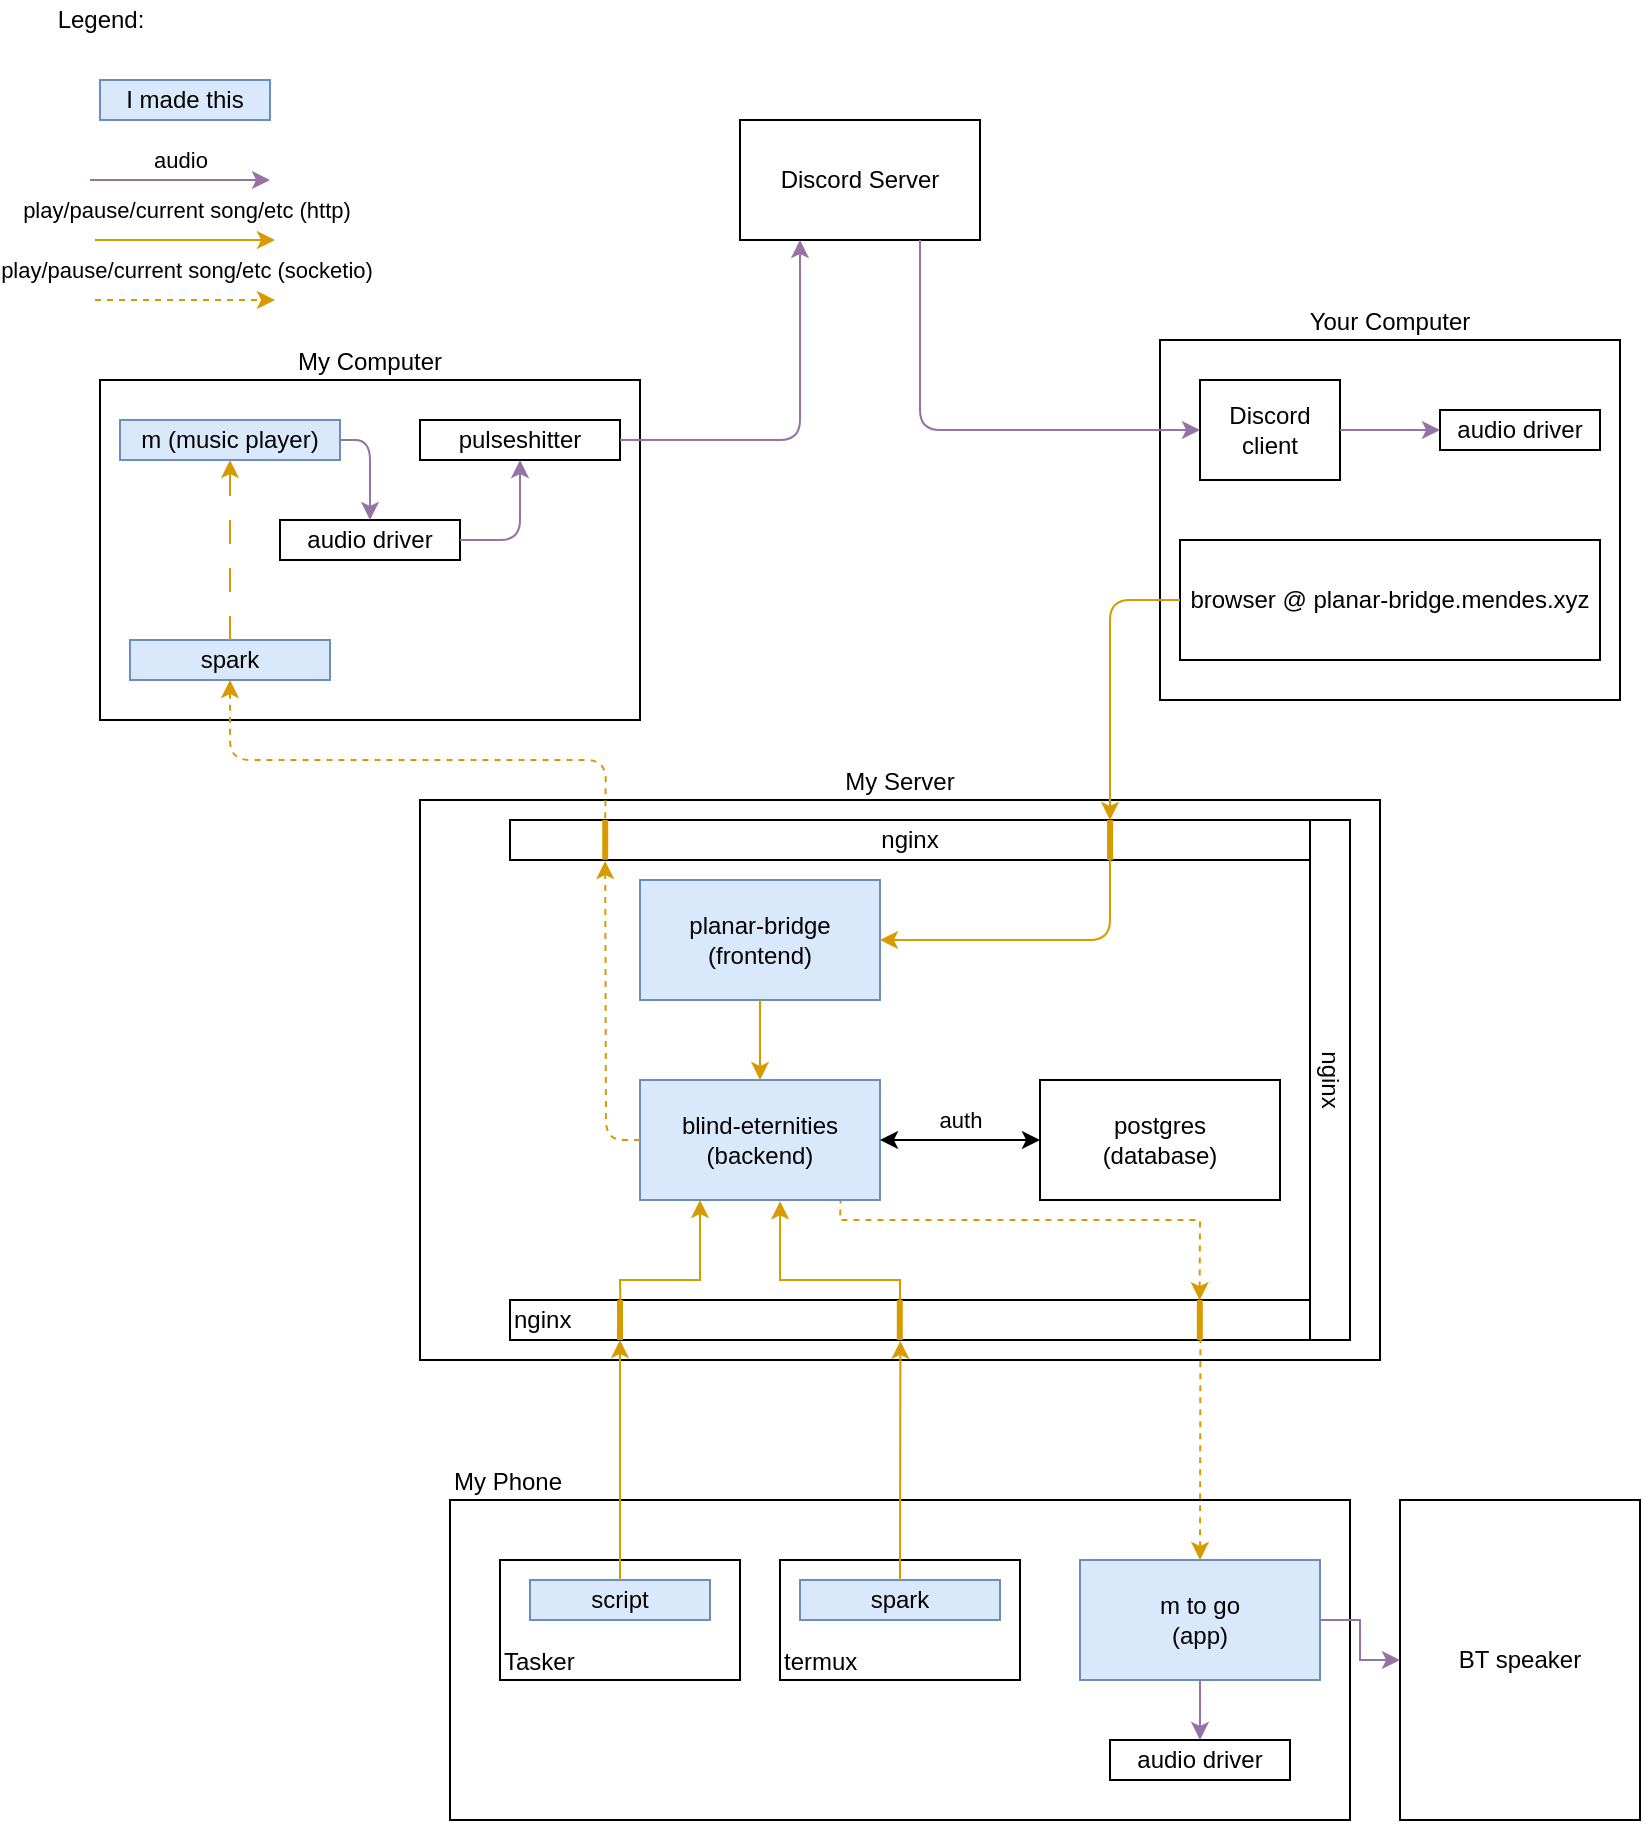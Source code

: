 <mxfile version="24.7.13">
  <diagram id="N479x6U3nSzE36vKQDn_" name="Page-1">
    <mxGraphModel dx="1708" dy="989" grid="1" gridSize="10" guides="1" tooltips="1" connect="1" arrows="1" fold="1" page="1" pageScale="1" pageWidth="850" pageHeight="1100" math="0" shadow="0">
      <root>
        <mxCell id="0" />
        <mxCell id="1" parent="0" />
        <mxCell id="A97Bwt0FANiJN-JmYhUW-1" value="My Computer" style="rounded=0;whiteSpace=wrap;html=1;labelPosition=center;verticalLabelPosition=top;align=center;verticalAlign=bottom;" parent="1" vertex="1">
          <mxGeometry x="50" y="510" width="270" height="170" as="geometry" />
        </mxCell>
        <mxCell id="A97Bwt0FANiJN-JmYhUW-2" value="m (music player)" style="rounded=0;whiteSpace=wrap;html=1;fillColor=#dae8fc;strokeColor=#6c8ebf;" parent="1" vertex="1">
          <mxGeometry x="60" y="530" width="110" height="20" as="geometry" />
        </mxCell>
        <mxCell id="A97Bwt0FANiJN-JmYhUW-3" value="pulseshitter" style="rounded=0;whiteSpace=wrap;html=1;" parent="1" vertex="1">
          <mxGeometry x="210" y="530" width="100" height="20" as="geometry" />
        </mxCell>
        <mxCell id="A97Bwt0FANiJN-JmYhUW-4" value="audio driver" style="rounded=0;whiteSpace=wrap;html=1;" parent="1" vertex="1">
          <mxGeometry x="140" y="580" width="90" height="20" as="geometry" />
        </mxCell>
        <mxCell id="A97Bwt0FANiJN-JmYhUW-5" value="Discord Server" style="rounded=0;whiteSpace=wrap;html=1;" parent="1" vertex="1">
          <mxGeometry x="370" y="380" width="120" height="60" as="geometry" />
        </mxCell>
        <mxCell id="A97Bwt0FANiJN-JmYhUW-6" value="Your Computer" style="rounded=0;whiteSpace=wrap;html=1;labelPosition=center;verticalLabelPosition=top;align=center;verticalAlign=bottom;" parent="1" vertex="1">
          <mxGeometry x="580" y="490" width="230" height="180" as="geometry" />
        </mxCell>
        <mxCell id="A97Bwt0FANiJN-JmYhUW-7" value="Discord client" style="rounded=0;whiteSpace=wrap;html=1;" parent="1" vertex="1">
          <mxGeometry x="600" y="510" width="70" height="50" as="geometry" />
        </mxCell>
        <mxCell id="A97Bwt0FANiJN-JmYhUW-8" value="audio driver" style="rounded=0;whiteSpace=wrap;html=1;" parent="1" vertex="1">
          <mxGeometry x="720" y="525" width="80" height="20" as="geometry" />
        </mxCell>
        <mxCell id="A97Bwt0FANiJN-JmYhUW-9" value="browser @ planar-bridge.mendes.xyz" style="rounded=0;whiteSpace=wrap;html=1;" parent="1" vertex="1">
          <mxGeometry x="590" y="590" width="210" height="60" as="geometry" />
        </mxCell>
        <mxCell id="A97Bwt0FANiJN-JmYhUW-10" value="My Server" style="rounded=0;whiteSpace=wrap;html=1;labelPosition=center;verticalLabelPosition=top;align=center;verticalAlign=bottom;" parent="1" vertex="1">
          <mxGeometry x="210" y="720" width="480" height="280" as="geometry" />
        </mxCell>
        <mxCell id="A97Bwt0FANiJN-JmYhUW-11" value="planar-bridge (frontend)" style="rounded=0;whiteSpace=wrap;html=1;fillColor=#dae8fc;strokeColor=#6c8ebf;" parent="1" vertex="1">
          <mxGeometry x="320" y="760" width="120" height="60" as="geometry" />
        </mxCell>
        <mxCell id="A97Bwt0FANiJN-JmYhUW-12" value="spark" style="rounded=0;whiteSpace=wrap;html=1;fillColor=#dae8fc;strokeColor=#6c8ebf;" parent="1" vertex="1">
          <mxGeometry x="65" y="640" width="100" height="20" as="geometry" />
        </mxCell>
        <mxCell id="A97Bwt0FANiJN-JmYhUW-13" value="blind-eternities&lt;br&gt;(backend)" style="rounded=0;whiteSpace=wrap;html=1;fillColor=#dae8fc;strokeColor=#6c8ebf;" parent="1" vertex="1">
          <mxGeometry x="320" y="860" width="120" height="60" as="geometry" />
        </mxCell>
        <mxCell id="A97Bwt0FANiJN-JmYhUW-14" value="postgres&lt;br&gt;(database)" style="rounded=0;whiteSpace=wrap;html=1;" parent="1" vertex="1">
          <mxGeometry x="520" y="860" width="120" height="60" as="geometry" />
        </mxCell>
        <mxCell id="A97Bwt0FANiJN-JmYhUW-15" value="nginx" style="rounded=0;whiteSpace=wrap;html=1;" parent="1" vertex="1">
          <mxGeometry x="255" y="730" width="400" height="20" as="geometry" />
        </mxCell>
        <mxCell id="A97Bwt0FANiJN-JmYhUW-16" value="" style="endArrow=classic;startArrow=none;html=1;exitX=0.5;exitY=0;exitDx=0;exitDy=0;entryX=0.5;entryY=1;entryDx=0;entryDy=0;fillColor=#ffe6cc;strokeColor=#d79b00;dashed=1;dashPattern=12 12;startFill=0;" parent="1" source="A97Bwt0FANiJN-JmYhUW-12" target="A97Bwt0FANiJN-JmYhUW-2" edge="1">
          <mxGeometry width="50" height="50" relative="1" as="geometry">
            <mxPoint x="70" y="600" as="sourcePoint" />
            <mxPoint x="120" y="550" as="targetPoint" />
          </mxGeometry>
        </mxCell>
        <mxCell id="A97Bwt0FANiJN-JmYhUW-17" value="" style="endArrow=classic;html=1;exitX=1;exitY=0.5;exitDx=0;exitDy=0;entryX=0.5;entryY=0;entryDx=0;entryDy=0;fillColor=#e1d5e7;strokeColor=#9673a6;" parent="1" source="A97Bwt0FANiJN-JmYhUW-2" target="A97Bwt0FANiJN-JmYhUW-4" edge="1">
          <mxGeometry width="50" height="50" relative="1" as="geometry">
            <mxPoint x="310" y="690" as="sourcePoint" />
            <mxPoint x="360" y="640" as="targetPoint" />
            <Array as="points">
              <mxPoint x="185" y="540" />
            </Array>
          </mxGeometry>
        </mxCell>
        <mxCell id="A97Bwt0FANiJN-JmYhUW-18" value="" style="endArrow=classic;html=1;exitX=1;exitY=0.5;exitDx=0;exitDy=0;entryX=0.5;entryY=1;entryDx=0;entryDy=0;fillColor=#e1d5e7;strokeColor=#9673a6;" parent="1" source="A97Bwt0FANiJN-JmYhUW-4" target="A97Bwt0FANiJN-JmYhUW-3" edge="1">
          <mxGeometry width="50" height="50" relative="1" as="geometry">
            <mxPoint x="310" y="690" as="sourcePoint" />
            <mxPoint x="360" y="640" as="targetPoint" />
            <Array as="points">
              <mxPoint x="260" y="590" />
            </Array>
          </mxGeometry>
        </mxCell>
        <mxCell id="A97Bwt0FANiJN-JmYhUW-19" value="" style="endArrow=classic;html=1;exitX=1;exitY=0.5;exitDx=0;exitDy=0;entryX=0.25;entryY=1;entryDx=0;entryDy=0;fillColor=#e1d5e7;strokeColor=#9673a6;" parent="1" source="A97Bwt0FANiJN-JmYhUW-3" target="A97Bwt0FANiJN-JmYhUW-5" edge="1">
          <mxGeometry width="50" height="50" relative="1" as="geometry">
            <mxPoint x="310" y="540" as="sourcePoint" />
            <mxPoint x="360" y="490" as="targetPoint" />
            <Array as="points">
              <mxPoint x="400" y="540" />
            </Array>
          </mxGeometry>
        </mxCell>
        <mxCell id="A97Bwt0FANiJN-JmYhUW-20" value="" style="endArrow=classic;html=1;exitX=0.75;exitY=1;exitDx=0;exitDy=0;entryX=0;entryY=0.5;entryDx=0;entryDy=0;fillColor=#e1d5e7;strokeColor=#9673a6;" parent="1" source="A97Bwt0FANiJN-JmYhUW-5" target="A97Bwt0FANiJN-JmYhUW-7" edge="1">
          <mxGeometry width="50" height="50" relative="1" as="geometry">
            <mxPoint x="310" y="540" as="sourcePoint" />
            <mxPoint x="360" y="490" as="targetPoint" />
            <Array as="points">
              <mxPoint x="460" y="535" />
            </Array>
          </mxGeometry>
        </mxCell>
        <mxCell id="A97Bwt0FANiJN-JmYhUW-21" value="" style="endArrow=classic;html=1;exitX=1;exitY=0.5;exitDx=0;exitDy=0;entryX=0;entryY=0.5;entryDx=0;entryDy=0;fillColor=#e1d5e7;strokeColor=#9673a6;" parent="1" source="A97Bwt0FANiJN-JmYhUW-7" target="A97Bwt0FANiJN-JmYhUW-8" edge="1">
          <mxGeometry width="50" height="50" relative="1" as="geometry">
            <mxPoint x="310" y="540" as="sourcePoint" />
            <mxPoint x="360" y="490" as="targetPoint" />
          </mxGeometry>
        </mxCell>
        <mxCell id="A97Bwt0FANiJN-JmYhUW-22" value="" style="endArrow=classic;html=1;exitX=0;exitY=0.5;exitDx=0;exitDy=0;entryX=0.75;entryY=0;entryDx=0;entryDy=0;startArrow=none;startFill=0;fillColor=#ffe6cc;strokeColor=#d79b00;" parent="1" source="A97Bwt0FANiJN-JmYhUW-9" target="A97Bwt0FANiJN-JmYhUW-15" edge="1">
          <mxGeometry width="50" height="50" relative="1" as="geometry">
            <mxPoint x="310" y="670" as="sourcePoint" />
            <mxPoint x="360" y="620" as="targetPoint" />
            <Array as="points">
              <mxPoint x="555" y="620" />
            </Array>
          </mxGeometry>
        </mxCell>
        <mxCell id="A97Bwt0FANiJN-JmYhUW-23" value="" style="endArrow=classic;html=1;exitX=0.75;exitY=1;exitDx=0;exitDy=0;entryX=1;entryY=0.5;entryDx=0;entryDy=0;startArrow=none;startFill=0;fillColor=#ffe6cc;strokeColor=#d79b00;" parent="1" source="A97Bwt0FANiJN-JmYhUW-15" target="A97Bwt0FANiJN-JmYhUW-11" edge="1">
          <mxGeometry width="50" height="50" relative="1" as="geometry">
            <mxPoint x="310" y="670" as="sourcePoint" />
            <mxPoint x="360" y="620" as="targetPoint" />
            <Array as="points">
              <mxPoint x="555" y="790" />
            </Array>
          </mxGeometry>
        </mxCell>
        <mxCell id="A97Bwt0FANiJN-JmYhUW-24" value="" style="endArrow=classic;html=1;exitX=0.5;exitY=1;exitDx=0;exitDy=0;entryX=0.5;entryY=0;entryDx=0;entryDy=0;fillColor=#ffe6cc;strokeColor=#d79b00;" parent="1" source="A97Bwt0FANiJN-JmYhUW-11" target="A97Bwt0FANiJN-JmYhUW-13" edge="1">
          <mxGeometry width="50" height="50" relative="1" as="geometry">
            <mxPoint x="310" y="740" as="sourcePoint" />
            <mxPoint x="360" y="690" as="targetPoint" />
          </mxGeometry>
        </mxCell>
        <mxCell id="A97Bwt0FANiJN-JmYhUW-25" value="" style="endArrow=classic;startArrow=classic;html=1;exitX=1;exitY=0.5;exitDx=0;exitDy=0;entryX=0;entryY=0.5;entryDx=0;entryDy=0;" parent="1" source="A97Bwt0FANiJN-JmYhUW-13" target="A97Bwt0FANiJN-JmYhUW-14" edge="1">
          <mxGeometry width="50" height="50" relative="1" as="geometry">
            <mxPoint x="310" y="740" as="sourcePoint" />
            <mxPoint x="360" y="690" as="targetPoint" />
          </mxGeometry>
        </mxCell>
        <mxCell id="A97Bwt0FANiJN-JmYhUW-43" value="auth" style="edgeLabel;html=1;align=center;verticalAlign=middle;resizable=0;points=[];" parent="A97Bwt0FANiJN-JmYhUW-25" vertex="1" connectable="0">
          <mxGeometry x="-0.304" y="-1" relative="1" as="geometry">
            <mxPoint x="12" y="-11" as="offset" />
          </mxGeometry>
        </mxCell>
        <mxCell id="A97Bwt0FANiJN-JmYhUW-26" value="" style="endArrow=none;startArrow=classic;html=1;exitX=0.5;exitY=1;exitDx=0;exitDy=0;entryX=0.119;entryY=0.009;entryDx=0;entryDy=0;entryPerimeter=0;fillColor=#ffe6cc;strokeColor=#d79b00;dashed=1;startFill=1;endFill=0;" parent="1" source="A97Bwt0FANiJN-JmYhUW-12" target="A97Bwt0FANiJN-JmYhUW-15" edge="1">
          <mxGeometry width="50" height="50" relative="1" as="geometry">
            <mxPoint x="310" y="740" as="sourcePoint" />
            <mxPoint x="360" y="690" as="targetPoint" />
            <Array as="points">
              <mxPoint x="115" y="700" />
              <mxPoint x="303" y="700" />
            </Array>
          </mxGeometry>
        </mxCell>
        <mxCell id="A97Bwt0FANiJN-JmYhUW-27" value="" style="endArrow=classic;startArrow=none;html=1;exitX=0;exitY=0.5;exitDx=0;exitDy=0;fillColor=#ffe6cc;strokeColor=#d79b00;entryX=0.119;entryY=1.028;entryDx=0;entryDy=0;entryPerimeter=0;dashed=1;endFill=1;startFill=0;" parent="1" source="A97Bwt0FANiJN-JmYhUW-13" target="A97Bwt0FANiJN-JmYhUW-15" edge="1">
          <mxGeometry width="50" height="50" relative="1" as="geometry">
            <mxPoint x="130" y="835" as="sourcePoint" />
            <mxPoint x="302" y="810" as="targetPoint" />
            <Array as="points">
              <mxPoint x="303" y="890" />
            </Array>
          </mxGeometry>
        </mxCell>
        <mxCell id="A97Bwt0FANiJN-JmYhUW-35" value="" style="endArrow=classic;html=1;fillColor=#e1d5e7;strokeColor=#9673a6;" parent="1" edge="1">
          <mxGeometry width="50" height="50" relative="1" as="geometry">
            <mxPoint x="45" y="410" as="sourcePoint" />
            <mxPoint x="135" y="410" as="targetPoint" />
          </mxGeometry>
        </mxCell>
        <mxCell id="A97Bwt0FANiJN-JmYhUW-36" value="audio" style="edgeLabel;html=1;align=center;verticalAlign=middle;resizable=0;points=[];" parent="A97Bwt0FANiJN-JmYhUW-35" vertex="1" connectable="0">
          <mxGeometry x="-0.265" relative="1" as="geometry">
            <mxPoint x="12" y="-10" as="offset" />
          </mxGeometry>
        </mxCell>
        <mxCell id="A97Bwt0FANiJN-JmYhUW-39" value="" style="endArrow=classic;html=1;fillColor=#ffe6cc;strokeColor=#d79b00;" parent="1" edge="1">
          <mxGeometry width="50" height="50" relative="1" as="geometry">
            <mxPoint x="47.5" y="440" as="sourcePoint" />
            <mxPoint x="137.5" y="440" as="targetPoint" />
          </mxGeometry>
        </mxCell>
        <mxCell id="A97Bwt0FANiJN-JmYhUW-40" value="play/pause/current song/etc (http)" style="edgeLabel;html=1;align=center;verticalAlign=middle;resizable=0;points=[];" parent="A97Bwt0FANiJN-JmYhUW-39" vertex="1" connectable="0">
          <mxGeometry x="-0.265" relative="1" as="geometry">
            <mxPoint x="12" y="-15" as="offset" />
          </mxGeometry>
        </mxCell>
        <mxCell id="A97Bwt0FANiJN-JmYhUW-41" value="" style="endArrow=none;html=1;fillColor=#ffe6cc;strokeColor=#d79b00;strokeWidth=3;entryX=0.119;entryY=0.995;entryDx=0;entryDy=0;entryPerimeter=0;exitX=0.119;exitY=0;exitDx=0;exitDy=0;exitPerimeter=0;" parent="1" source="A97Bwt0FANiJN-JmYhUW-15" target="A97Bwt0FANiJN-JmYhUW-15" edge="1">
          <mxGeometry width="50" height="50" relative="1" as="geometry">
            <mxPoint x="303" y="740" as="sourcePoint" />
            <mxPoint x="302" y="750" as="targetPoint" />
          </mxGeometry>
        </mxCell>
        <mxCell id="A97Bwt0FANiJN-JmYhUW-42" value="" style="endArrow=none;html=1;startSize=0;endSize=5;strokeWidth=3;entryX=0.75;entryY=0;entryDx=0;entryDy=0;exitX=0.75;exitY=1;exitDx=0;exitDy=0;fillColor=#ffe6cc;strokeColor=#d79b00;" parent="1" source="A97Bwt0FANiJN-JmYhUW-15" target="A97Bwt0FANiJN-JmYhUW-15" edge="1">
          <mxGeometry width="50" height="50" relative="1" as="geometry">
            <mxPoint x="550" y="810" as="sourcePoint" />
            <mxPoint x="600" y="760" as="targetPoint" />
          </mxGeometry>
        </mxCell>
        <mxCell id="A97Bwt0FANiJN-JmYhUW-44" value="I made this" style="rounded=0;whiteSpace=wrap;html=1;fillColor=#dae8fc;strokeColor=#6c8ebf;" parent="1" vertex="1">
          <mxGeometry x="50" y="360" width="85" height="20" as="geometry" />
        </mxCell>
        <mxCell id="A97Bwt0FANiJN-JmYhUW-45" value="Legend:" style="text;html=1;align=center;verticalAlign=middle;resizable=0;points=[];autosize=1;strokeColor=none;" parent="1" vertex="1">
          <mxGeometry x="20" y="320" width="60" height="20" as="geometry" />
        </mxCell>
        <mxCell id="NTqUN609lBhJgBoGBJZS-1" value="My Phone" style="rounded=0;whiteSpace=wrap;html=1;labelPosition=center;verticalLabelPosition=top;align=left;verticalAlign=bottom;" vertex="1" parent="1">
          <mxGeometry x="225" y="1070" width="450" height="160" as="geometry" />
        </mxCell>
        <mxCell id="NTqUN609lBhJgBoGBJZS-25" value="termux" style="rounded=0;whiteSpace=wrap;html=1;verticalAlign=bottom;align=left;" vertex="1" parent="1">
          <mxGeometry x="390" y="1100" width="120" height="60" as="geometry" />
        </mxCell>
        <mxCell id="NTqUN609lBhJgBoGBJZS-2" value="spark" style="rounded=0;whiteSpace=wrap;html=1;verticalAlign=middle;fillColor=#dae8fc;strokeColor=#6c8ebf;" vertex="1" parent="1">
          <mxGeometry x="400" y="1110" width="100" height="20" as="geometry" />
        </mxCell>
        <mxCell id="NTqUN609lBhJgBoGBJZS-3" value="&lt;div&gt;m to go&lt;/div&gt;&lt;div&gt;(app)&lt;br&gt;&lt;/div&gt;" style="rounded=0;whiteSpace=wrap;html=1;fillColor=#dae8fc;strokeColor=#6c8ebf;" vertex="1" parent="1">
          <mxGeometry x="540" y="1100" width="120" height="60" as="geometry" />
        </mxCell>
        <mxCell id="NTqUN609lBhJgBoGBJZS-4" value="audio driver" style="rounded=0;whiteSpace=wrap;html=1;" vertex="1" parent="1">
          <mxGeometry x="555" y="1190" width="90" height="20" as="geometry" />
        </mxCell>
        <mxCell id="NTqUN609lBhJgBoGBJZS-5" value="" style="endArrow=classic;html=1;rounded=0;exitX=0.5;exitY=1;exitDx=0;exitDy=0;entryX=0.5;entryY=0;entryDx=0;entryDy=0;fillColor=#e1d5e7;strokeColor=#9673a6;" edge="1" parent="1" source="NTqUN609lBhJgBoGBJZS-3" target="NTqUN609lBhJgBoGBJZS-4">
          <mxGeometry width="50" height="50" relative="1" as="geometry">
            <mxPoint x="670" y="1190" as="sourcePoint" />
            <mxPoint x="720" y="1140" as="targetPoint" />
          </mxGeometry>
        </mxCell>
        <mxCell id="NTqUN609lBhJgBoGBJZS-10" value="nginx" style="rounded=0;whiteSpace=wrap;html=1;align=left;" vertex="1" parent="1">
          <mxGeometry x="255" y="970" width="400" height="20" as="geometry" />
        </mxCell>
        <mxCell id="NTqUN609lBhJgBoGBJZS-16" value="" style="endArrow=classic;startArrow=none;html=1;rounded=0;entryX=0.293;entryY=1.011;entryDx=0;entryDy=0;entryPerimeter=0;fillColor=#ffe6cc;strokeColor=#d79b00;startFill=0;" edge="1" parent="1">
          <mxGeometry width="50" height="50" relative="1" as="geometry">
            <mxPoint x="450" y="970" as="sourcePoint" />
            <mxPoint x="390.04" y="920.66" as="targetPoint" />
            <Array as="points">
              <mxPoint x="450" y="960" />
              <mxPoint x="390" y="960" />
            </Array>
          </mxGeometry>
        </mxCell>
        <mxCell id="NTqUN609lBhJgBoGBJZS-17" value="" style="endArrow=none;startArrow=classic;html=1;rounded=0;entryX=0.836;entryY=1.008;entryDx=0;entryDy=0;entryPerimeter=0;exitX=0.862;exitY=0.004;exitDx=0;exitDy=0;exitPerimeter=0;fillColor=#ffe6cc;strokeColor=#d79b00;dashed=1;startFill=1;endFill=0;" edge="1" parent="1" source="NTqUN609lBhJgBoGBJZS-10" target="A97Bwt0FANiJN-JmYhUW-13">
          <mxGeometry width="50" height="50" relative="1" as="geometry">
            <mxPoint x="380" y="980" as="sourcePoint" />
            <mxPoint x="430" y="930" as="targetPoint" />
            <Array as="points">
              <mxPoint x="600" y="930" />
              <mxPoint x="420" y="930" />
            </Array>
          </mxGeometry>
        </mxCell>
        <mxCell id="NTqUN609lBhJgBoGBJZS-18" value="" style="endArrow=none;html=1;rounded=0;exitX=0.25;exitY=1;exitDx=0;exitDy=0;entryX=0.25;entryY=0;entryDx=0;entryDy=0;strokeWidth=3;fillColor=#ffe6cc;strokeColor=#d79b00;" edge="1" parent="1">
          <mxGeometry width="50" height="50" relative="1" as="geometry">
            <mxPoint x="449.9" y="990" as="sourcePoint" />
            <mxPoint x="449.9" y="970" as="targetPoint" />
          </mxGeometry>
        </mxCell>
        <mxCell id="NTqUN609lBhJgBoGBJZS-19" value="" style="endArrow=none;html=1;rounded=0;exitX=0.25;exitY=1;exitDx=0;exitDy=0;entryX=0.25;entryY=0;entryDx=0;entryDy=0;strokeWidth=3;fillColor=#ffe6cc;strokeColor=#d79b00;" edge="1" parent="1">
          <mxGeometry width="50" height="50" relative="1" as="geometry">
            <mxPoint x="599.9" y="990" as="sourcePoint" />
            <mxPoint x="599.9" y="970" as="targetPoint" />
          </mxGeometry>
        </mxCell>
        <mxCell id="NTqUN609lBhJgBoGBJZS-21" value="" style="endArrow=none;startArrow=classic;html=1;rounded=0;exitX=0.5;exitY=0;exitDx=0;exitDy=0;fillColor=#ffe6cc;strokeColor=#d79b00;dashed=1;endFill=0;entryX=0.863;entryY=0.99;entryDx=0;entryDy=0;entryPerimeter=0;" edge="1" parent="1" source="NTqUN609lBhJgBoGBJZS-3" target="NTqUN609lBhJgBoGBJZS-10">
          <mxGeometry width="50" height="50" relative="1" as="geometry">
            <mxPoint x="535" y="1080" as="sourcePoint" />
            <mxPoint x="540" y="990" as="targetPoint" />
          </mxGeometry>
        </mxCell>
        <mxCell id="NTqUN609lBhJgBoGBJZS-22" value="" style="endArrow=classic;startArrow=none;html=1;rounded=0;exitX=0.5;exitY=0;exitDx=0;exitDy=0;fillColor=#ffe6cc;strokeColor=#d79b00;startFill=0;entryX=0.488;entryY=1.023;entryDx=0;entryDy=0;entryPerimeter=0;" edge="1" parent="1" source="NTqUN609lBhJgBoGBJZS-2" target="NTqUN609lBhJgBoGBJZS-10">
          <mxGeometry width="50" height="50" relative="1" as="geometry">
            <mxPoint x="370" y="1080" as="sourcePoint" />
            <mxPoint x="390" y="990" as="targetPoint" />
          </mxGeometry>
        </mxCell>
        <mxCell id="NTqUN609lBhJgBoGBJZS-23" value="" style="endArrow=classic;html=1;fillColor=#ffe6cc;strokeColor=#d79b00;dashed=1;" edge="1" parent="1">
          <mxGeometry width="50" height="50" relative="1" as="geometry">
            <mxPoint x="47.5" y="470" as="sourcePoint" />
            <mxPoint x="137.5" y="470" as="targetPoint" />
          </mxGeometry>
        </mxCell>
        <mxCell id="NTqUN609lBhJgBoGBJZS-24" value="play/pause/current song/etc (socketio)" style="edgeLabel;html=1;align=center;verticalAlign=middle;resizable=0;points=[];" vertex="1" connectable="0" parent="NTqUN609lBhJgBoGBJZS-23">
          <mxGeometry x="-0.265" relative="1" as="geometry">
            <mxPoint x="12" y="-15" as="offset" />
          </mxGeometry>
        </mxCell>
        <mxCell id="NTqUN609lBhJgBoGBJZS-26" value="Tasker" style="rounded=0;whiteSpace=wrap;html=1;verticalAlign=bottom;align=left;" vertex="1" parent="1">
          <mxGeometry x="250" y="1100" width="120" height="60" as="geometry" />
        </mxCell>
        <mxCell id="NTqUN609lBhJgBoGBJZS-27" value="script" style="rounded=0;whiteSpace=wrap;html=1;fillColor=#dae8fc;strokeColor=#6c8ebf;" vertex="1" parent="1">
          <mxGeometry x="265" y="1110" width="90" height="20" as="geometry" />
        </mxCell>
        <mxCell id="NTqUN609lBhJgBoGBJZS-28" value="" style="endArrow=classic;startArrow=none;html=1;rounded=0;exitX=0.5;exitY=0;exitDx=0;exitDy=0;fillColor=#ffe6cc;strokeColor=#d79b00;startFill=0;entryX=0.488;entryY=1.023;entryDx=0;entryDy=0;entryPerimeter=0;" edge="1" parent="1">
          <mxGeometry width="50" height="50" relative="1" as="geometry">
            <mxPoint x="310" y="1110" as="sourcePoint" />
            <mxPoint x="310" y="990" as="targetPoint" />
          </mxGeometry>
        </mxCell>
        <mxCell id="NTqUN609lBhJgBoGBJZS-29" value="" style="endArrow=none;html=1;rounded=0;exitX=0.25;exitY=1;exitDx=0;exitDy=0;entryX=0.25;entryY=0;entryDx=0;entryDy=0;strokeWidth=3;fillColor=#ffe6cc;strokeColor=#d79b00;" edge="1" parent="1">
          <mxGeometry width="50" height="50" relative="1" as="geometry">
            <mxPoint x="310" y="990" as="sourcePoint" />
            <mxPoint x="310.0" y="970" as="targetPoint" />
          </mxGeometry>
        </mxCell>
        <mxCell id="NTqUN609lBhJgBoGBJZS-30" value="" style="endArrow=classic;startArrow=none;html=1;rounded=0;exitX=0.138;exitY=0.05;exitDx=0;exitDy=0;fillColor=#ffe6cc;strokeColor=#d79b00;startFill=0;entryX=0.25;entryY=1;entryDx=0;entryDy=0;exitPerimeter=0;" edge="1" parent="1" source="NTqUN609lBhJgBoGBJZS-10" target="A97Bwt0FANiJN-JmYhUW-13">
          <mxGeometry width="50" height="50" relative="1" as="geometry">
            <mxPoint x="320" y="1120" as="sourcePoint" />
            <mxPoint x="320" y="1000" as="targetPoint" />
            <Array as="points">
              <mxPoint x="310" y="960" />
              <mxPoint x="350" y="960" />
            </Array>
          </mxGeometry>
        </mxCell>
        <mxCell id="NTqUN609lBhJgBoGBJZS-11" value="nginx" style="rounded=0;whiteSpace=wrap;html=1;rotation=90;" vertex="1" parent="1">
          <mxGeometry x="535" y="850" width="260" height="20" as="geometry" />
        </mxCell>
        <mxCell id="NTqUN609lBhJgBoGBJZS-31" value="BT speaker" style="rounded=0;whiteSpace=wrap;html=1;verticalAlign=middle;" vertex="1" parent="1">
          <mxGeometry x="700" y="1070" width="120" height="160" as="geometry" />
        </mxCell>
        <mxCell id="NTqUN609lBhJgBoGBJZS-32" value="" style="endArrow=classic;html=1;rounded=0;entryX=0;entryY=0.5;entryDx=0;entryDy=0;fillColor=#e1d5e7;strokeColor=#9673a6;exitX=1;exitY=0.5;exitDx=0;exitDy=0;" edge="1" parent="1" source="NTqUN609lBhJgBoGBJZS-3" target="NTqUN609lBhJgBoGBJZS-31">
          <mxGeometry width="50" height="50" relative="1" as="geometry">
            <mxPoint x="690" y="1130" as="sourcePoint" />
            <mxPoint x="610" y="1200" as="targetPoint" />
            <Array as="points">
              <mxPoint x="680" y="1130" />
              <mxPoint x="680" y="1150" />
            </Array>
          </mxGeometry>
        </mxCell>
      </root>
    </mxGraphModel>
  </diagram>
</mxfile>
